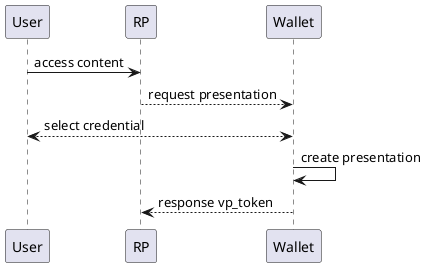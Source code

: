 @startuml
participant User as u
participant RP as r
participant "Wallet" as w

u -> r : access content
r --> w: request presentation
u <--> w : select credential
w -> w : create presentation
w --> r : response vp_token

@enduml